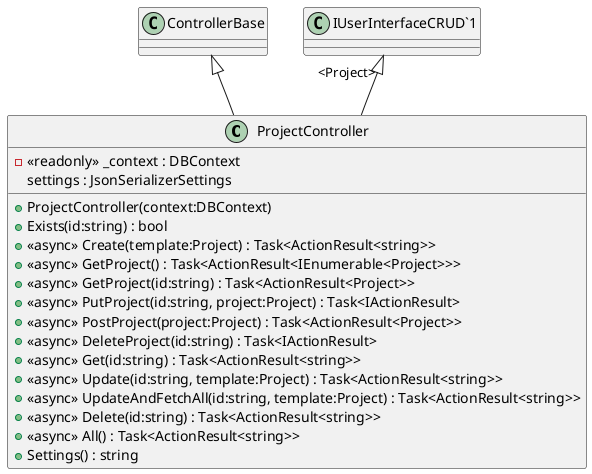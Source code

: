 @startuml
class ProjectController {
    - <<readonly>> _context : DBContext
    settings : JsonSerializerSettings
    + ProjectController(context:DBContext)
    + Exists(id:string) : bool
    + <<async>> Create(template:Project) : Task<ActionResult<string>>
    + <<async>> GetProject() : Task<ActionResult<IEnumerable<Project>>>
    + <<async>> GetProject(id:string) : Task<ActionResult<Project>>
    + <<async>> PutProject(id:string, project:Project) : Task<IActionResult>
    + <<async>> PostProject(project:Project) : Task<ActionResult<Project>>
    + <<async>> DeleteProject(id:string) : Task<IActionResult>
    + <<async>> Get(id:string) : Task<ActionResult<string>>
    + <<async>> Update(id:string, template:Project) : Task<ActionResult<string>>
    + <<async>> UpdateAndFetchAll(id:string, template:Project) : Task<ActionResult<string>>
    + <<async>> Delete(id:string) : Task<ActionResult<string>>
    + <<async>> All() : Task<ActionResult<string>>
    + Settings() : string
}
ControllerBase <|-- ProjectController
"IUserInterfaceCRUD`1" "<Project>" <|-- ProjectController
@enduml
